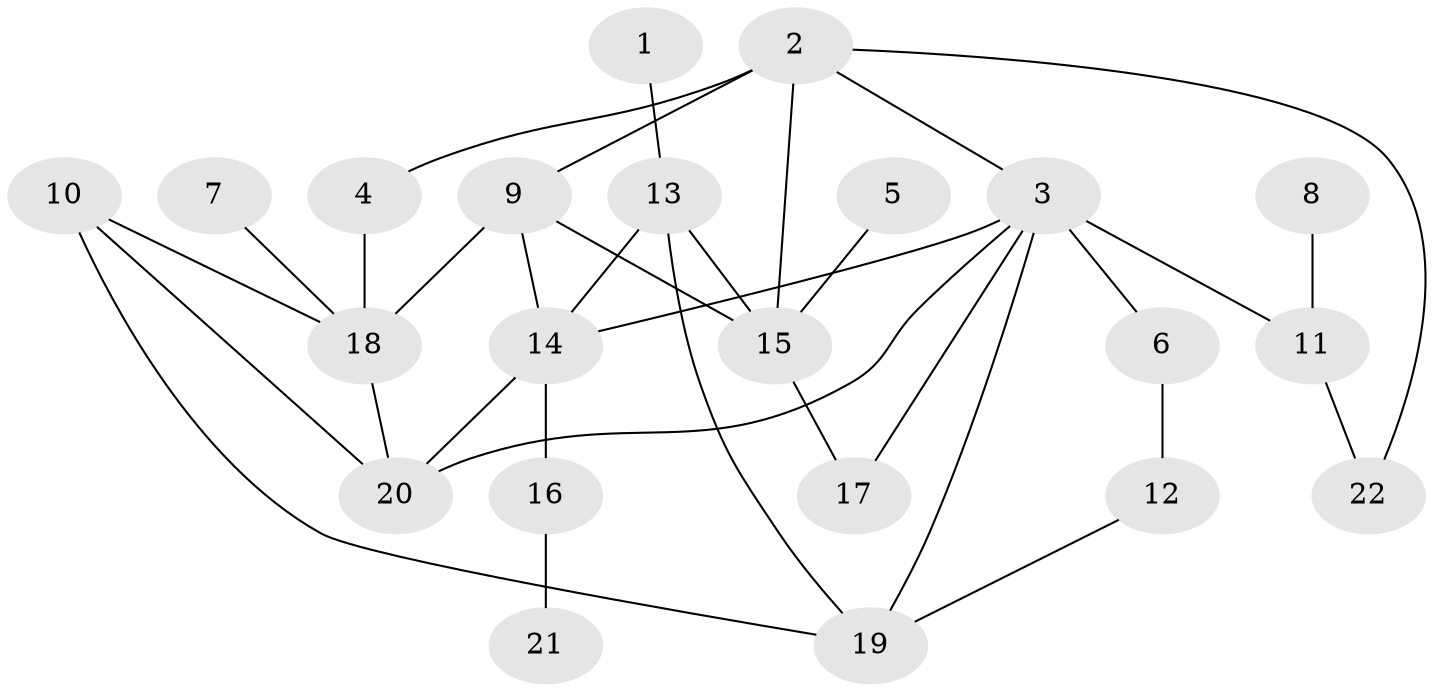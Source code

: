 // original degree distribution, {9: 0.013888888888888888, 5: 0.013888888888888888, 8: 0.05555555555555555, 6: 0.027777777777777776, 3: 0.08333333333333333, 4: 0.027777777777777776, 2: 0.20833333333333334, 12: 0.013888888888888888, 7: 0.027777777777777776, 1: 0.5277777777777778}
// Generated by graph-tools (version 1.1) at 2025/37/03/04/25 23:37:49]
// undirected, 22 vertices, 33 edges
graph export_dot {
  node [color=gray90,style=filled];
  1;
  2;
  3;
  4;
  5;
  6;
  7;
  8;
  9;
  10;
  11;
  12;
  13;
  14;
  15;
  16;
  17;
  18;
  19;
  20;
  21;
  22;
  1 -- 13 [weight=1.0];
  2 -- 3 [weight=1.0];
  2 -- 4 [weight=1.0];
  2 -- 9 [weight=1.0];
  2 -- 15 [weight=1.0];
  2 -- 22 [weight=1.0];
  3 -- 6 [weight=1.0];
  3 -- 11 [weight=1.0];
  3 -- 14 [weight=2.0];
  3 -- 17 [weight=1.0];
  3 -- 19 [weight=2.0];
  3 -- 20 [weight=3.0];
  4 -- 18 [weight=1.0];
  5 -- 15 [weight=1.0];
  6 -- 12 [weight=1.0];
  7 -- 18 [weight=1.0];
  8 -- 11 [weight=1.0];
  9 -- 14 [weight=1.0];
  9 -- 15 [weight=1.0];
  9 -- 18 [weight=1.0];
  10 -- 18 [weight=1.0];
  10 -- 19 [weight=1.0];
  10 -- 20 [weight=1.0];
  11 -- 22 [weight=1.0];
  12 -- 19 [weight=1.0];
  13 -- 14 [weight=1.0];
  13 -- 15 [weight=1.0];
  13 -- 19 [weight=2.0];
  14 -- 16 [weight=2.0];
  14 -- 20 [weight=1.0];
  15 -- 17 [weight=1.0];
  16 -- 21 [weight=1.0];
  18 -- 20 [weight=1.0];
}
